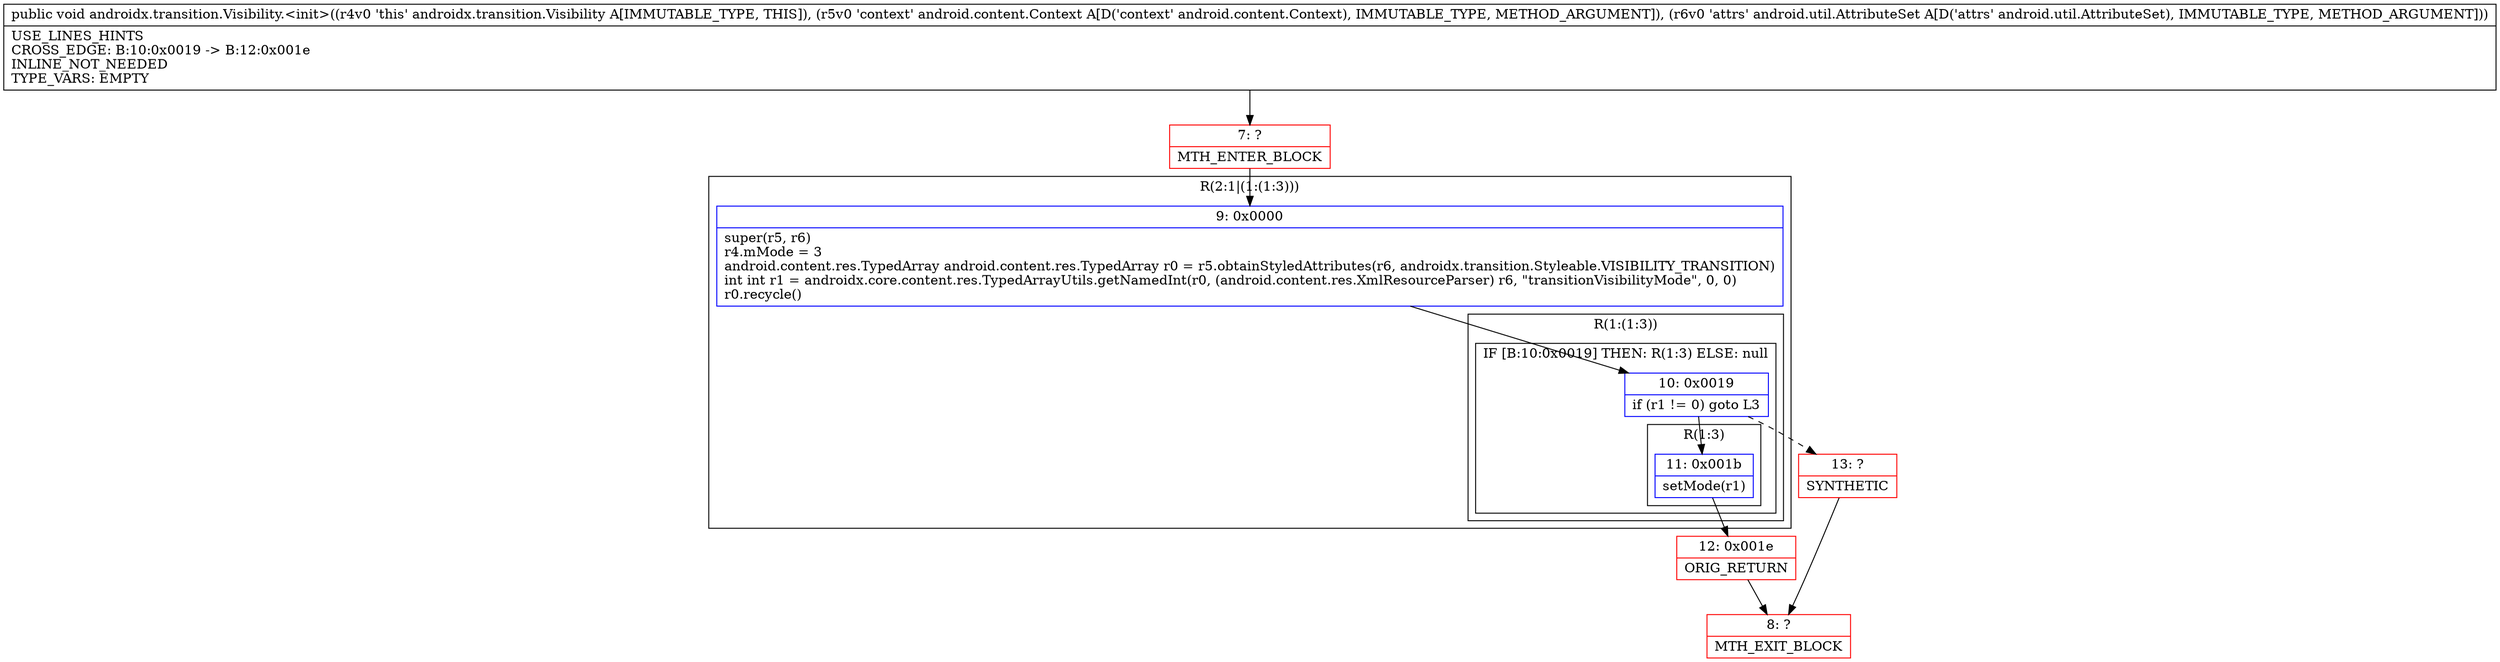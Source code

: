 digraph "CFG forandroidx.transition.Visibility.\<init\>(Landroid\/content\/Context;Landroid\/util\/AttributeSet;)V" {
subgraph cluster_Region_53887853 {
label = "R(2:1|(1:(1:3)))";
node [shape=record,color=blue];
Node_9 [shape=record,label="{9\:\ 0x0000|super(r5, r6)\lr4.mMode = 3\landroid.content.res.TypedArray android.content.res.TypedArray r0 = r5.obtainStyledAttributes(r6, androidx.transition.Styleable.VISIBILITY_TRANSITION)\lint int r1 = androidx.core.content.res.TypedArrayUtils.getNamedInt(r0, (android.content.res.XmlResourceParser) r6, \"transitionVisibilityMode\", 0, 0)\lr0.recycle()\l}"];
subgraph cluster_Region_328957131 {
label = "R(1:(1:3))";
node [shape=record,color=blue];
subgraph cluster_IfRegion_1609895401 {
label = "IF [B:10:0x0019] THEN: R(1:3) ELSE: null";
node [shape=record,color=blue];
Node_10 [shape=record,label="{10\:\ 0x0019|if (r1 != 0) goto L3\l}"];
subgraph cluster_Region_949865543 {
label = "R(1:3)";
node [shape=record,color=blue];
Node_11 [shape=record,label="{11\:\ 0x001b|setMode(r1)\l}"];
}
}
}
}
Node_7 [shape=record,color=red,label="{7\:\ ?|MTH_ENTER_BLOCK\l}"];
Node_12 [shape=record,color=red,label="{12\:\ 0x001e|ORIG_RETURN\l}"];
Node_8 [shape=record,color=red,label="{8\:\ ?|MTH_EXIT_BLOCK\l}"];
Node_13 [shape=record,color=red,label="{13\:\ ?|SYNTHETIC\l}"];
MethodNode[shape=record,label="{public void androidx.transition.Visibility.\<init\>((r4v0 'this' androidx.transition.Visibility A[IMMUTABLE_TYPE, THIS]), (r5v0 'context' android.content.Context A[D('context' android.content.Context), IMMUTABLE_TYPE, METHOD_ARGUMENT]), (r6v0 'attrs' android.util.AttributeSet A[D('attrs' android.util.AttributeSet), IMMUTABLE_TYPE, METHOD_ARGUMENT]))  | USE_LINES_HINTS\lCROSS_EDGE: B:10:0x0019 \-\> B:12:0x001e\lINLINE_NOT_NEEDED\lTYPE_VARS: EMPTY\l}"];
MethodNode -> Node_7;Node_9 -> Node_10;
Node_10 -> Node_11;
Node_10 -> Node_13[style=dashed];
Node_11 -> Node_12;
Node_7 -> Node_9;
Node_12 -> Node_8;
Node_13 -> Node_8;
}

